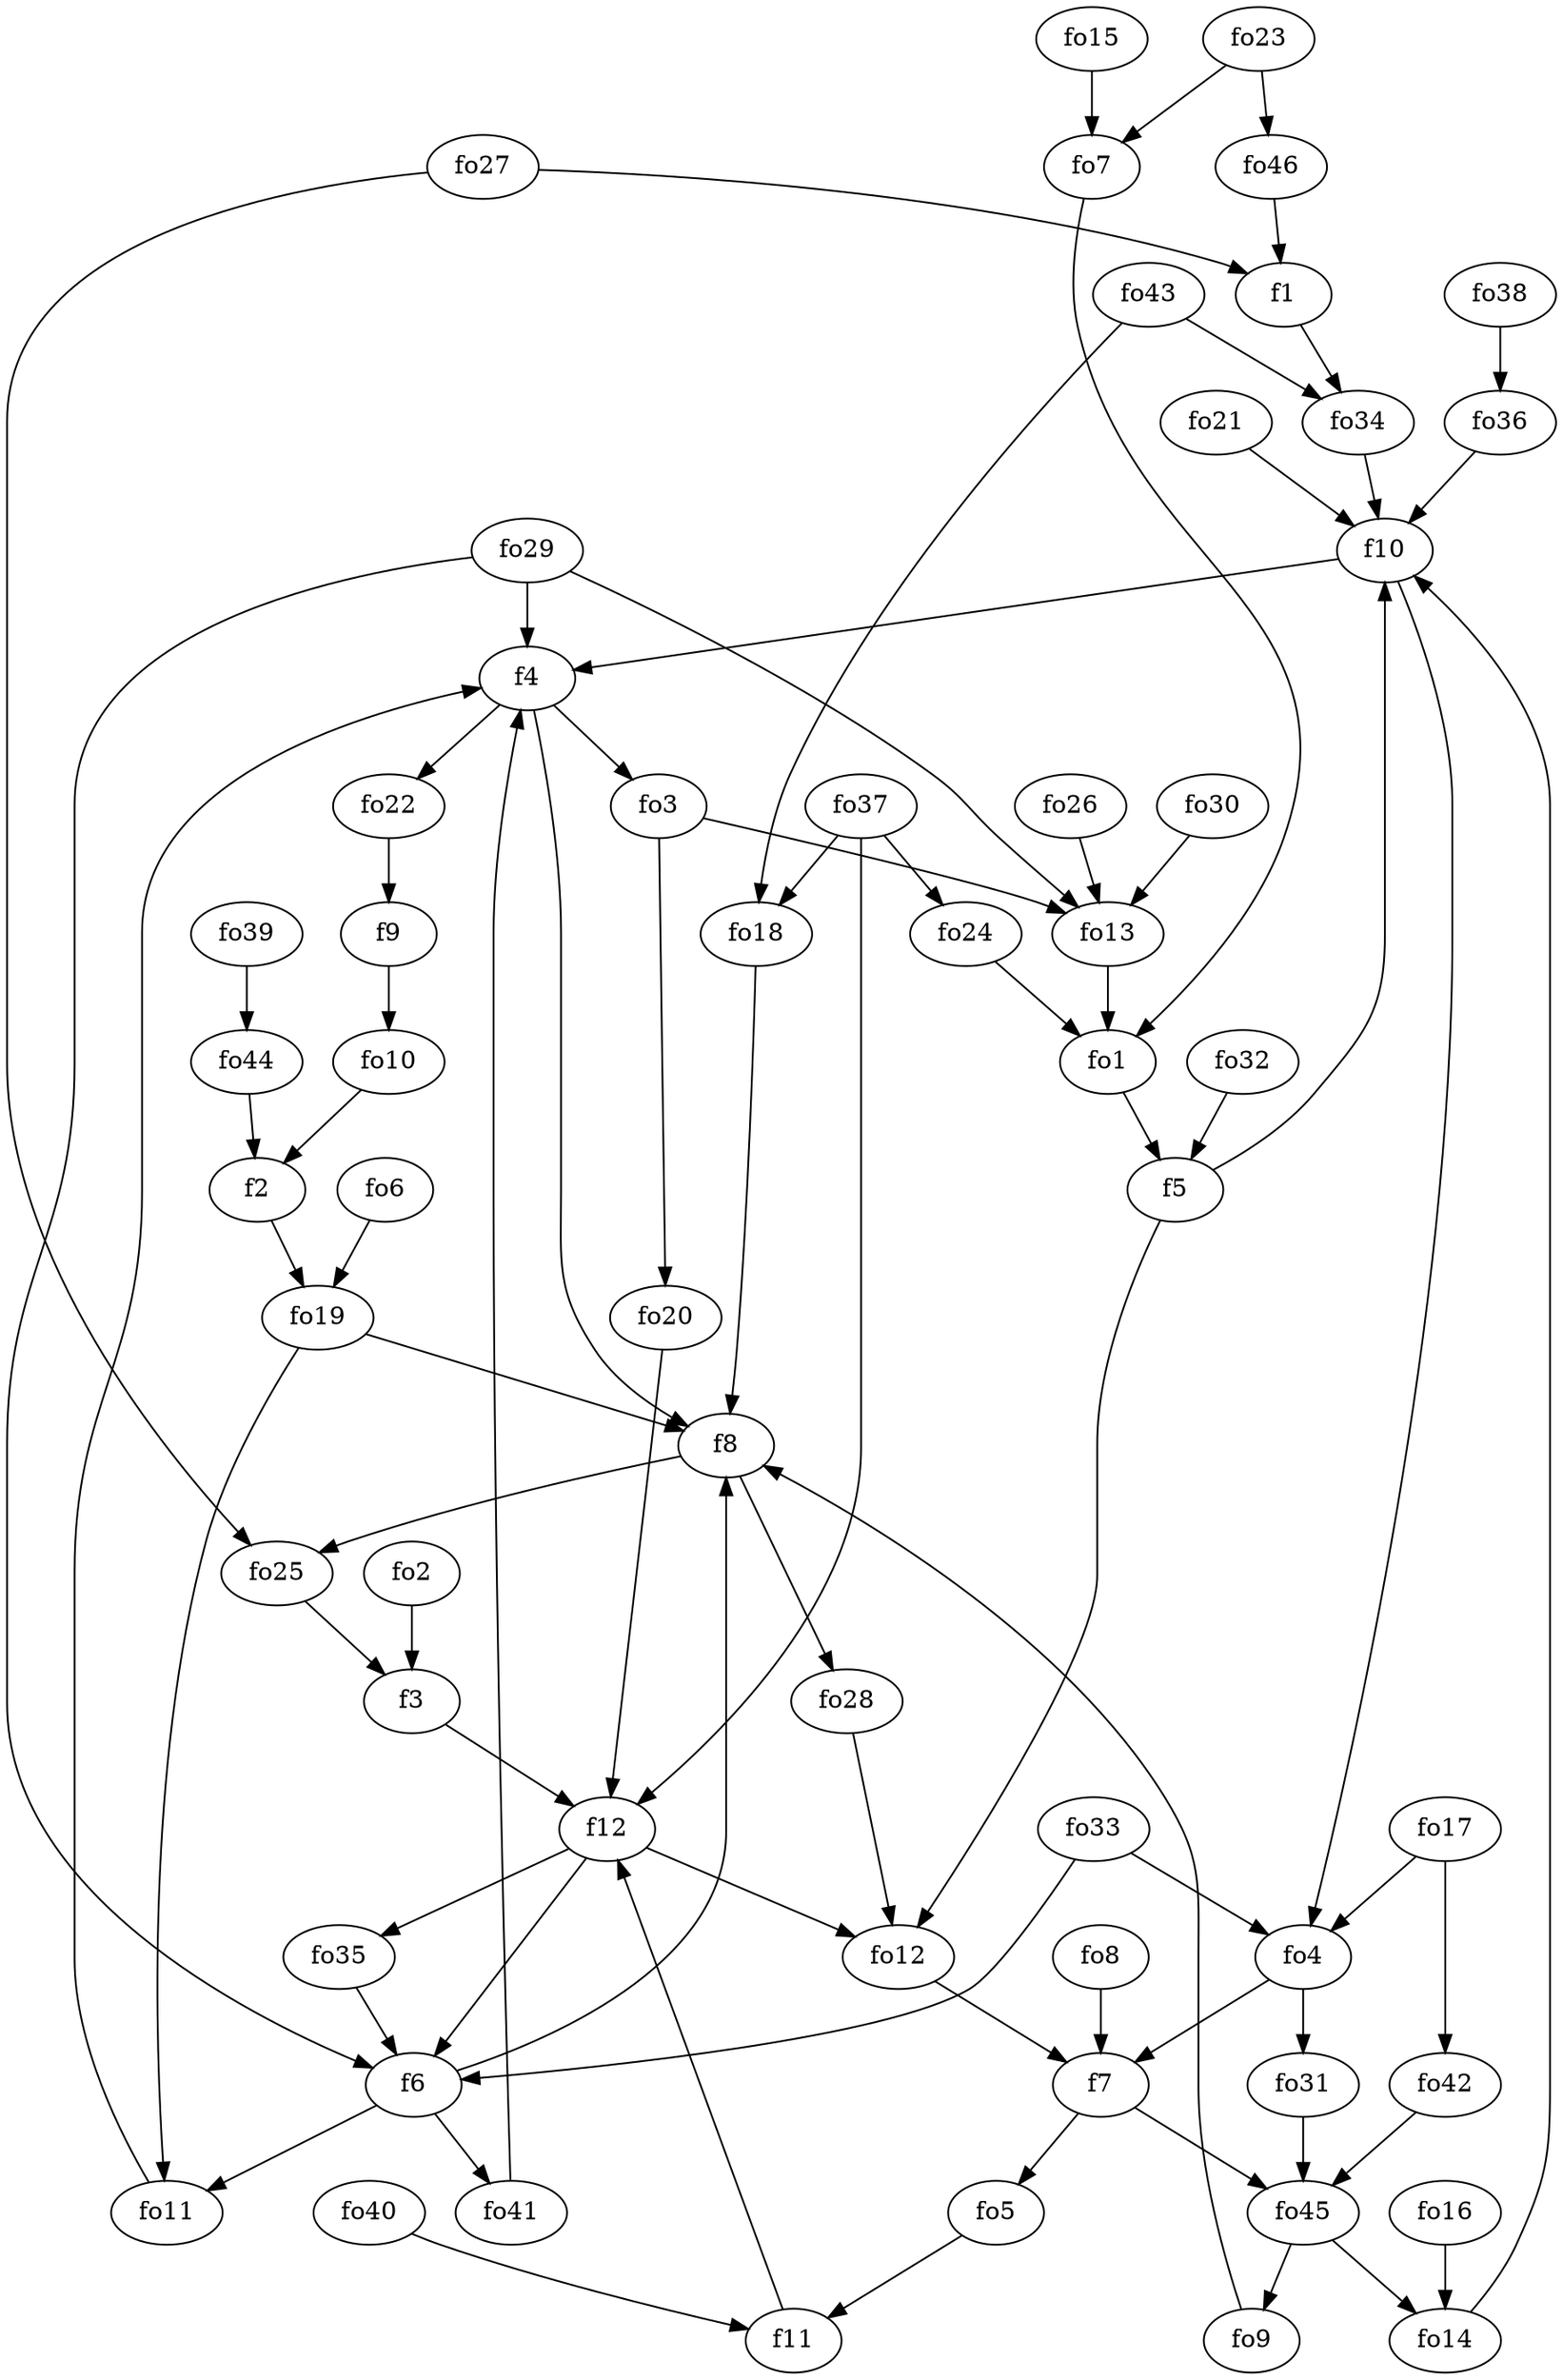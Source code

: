 strict digraph  {
f1;
f2;
f3;
f4;
f5;
f6;
f7;
f8;
f9;
f10;
f11;
f12;
fo1;
fo2;
fo3;
fo4;
fo5;
fo6;
fo7;
fo8;
fo9;
fo10;
fo11;
fo12;
fo13;
fo14;
fo15;
fo16;
fo17;
fo18;
fo19;
fo20;
fo21;
fo22;
fo23;
fo24;
fo25;
fo26;
fo27;
fo28;
fo29;
fo30;
fo31;
fo32;
fo33;
fo34;
fo35;
fo36;
fo37;
fo38;
fo39;
fo40;
fo41;
fo42;
fo43;
fo44;
fo45;
fo46;
f1 -> fo34  [weight=2];
f2 -> fo19  [weight=2];
f3 -> f12  [weight=2];
f4 -> fo3  [weight=2];
f4 -> fo22  [weight=2];
f4 -> f8  [weight=2];
f5 -> fo12  [weight=2];
f5 -> f10  [weight=2];
f6 -> fo41  [weight=2];
f6 -> f8  [weight=2];
f6 -> fo11  [weight=2];
f7 -> fo45  [weight=2];
f7 -> fo5  [weight=2];
f8 -> fo28  [weight=2];
f8 -> fo25  [weight=2];
f9 -> fo10  [weight=2];
f10 -> fo4  [weight=2];
f10 -> f4  [weight=2];
f11 -> f12  [weight=2];
f12 -> f6  [weight=2];
f12 -> fo12  [weight=2];
f12 -> fo35  [weight=2];
fo1 -> f5  [weight=2];
fo2 -> f3  [weight=2];
fo3 -> fo20  [weight=2];
fo3 -> fo13  [weight=2];
fo4 -> f7  [weight=2];
fo4 -> fo31  [weight=2];
fo5 -> f11  [weight=2];
fo6 -> fo19  [weight=2];
fo7 -> fo1  [weight=2];
fo8 -> f7  [weight=2];
fo9 -> f8  [weight=2];
fo10 -> f2  [weight=2];
fo11 -> f4  [weight=2];
fo12 -> f7  [weight=2];
fo13 -> fo1  [weight=2];
fo14 -> f10  [weight=2];
fo15 -> fo7  [weight=2];
fo16 -> fo14  [weight=2];
fo17 -> fo42  [weight=2];
fo17 -> fo4  [weight=2];
fo18 -> f8  [weight=2];
fo19 -> f8  [weight=2];
fo19 -> fo11  [weight=2];
fo20 -> f12  [weight=2];
fo21 -> f10  [weight=2];
fo22 -> f9  [weight=2];
fo23 -> fo46  [weight=2];
fo23 -> fo7  [weight=2];
fo24 -> fo1  [weight=2];
fo25 -> f3  [weight=2];
fo26 -> fo13  [weight=2];
fo27 -> f1  [weight=2];
fo27 -> fo25  [weight=2];
fo28 -> fo12  [weight=2];
fo29 -> fo13  [weight=2];
fo29 -> f4  [weight=2];
fo29 -> f6  [weight=2];
fo30 -> fo13  [weight=2];
fo31 -> fo45  [weight=2];
fo32 -> f5  [weight=2];
fo33 -> f6  [weight=2];
fo33 -> fo4  [weight=2];
fo34 -> f10  [weight=2];
fo35 -> f6  [weight=2];
fo36 -> f10  [weight=2];
fo37 -> f12  [weight=2];
fo37 -> fo18  [weight=2];
fo37 -> fo24  [weight=2];
fo38 -> fo36  [weight=2];
fo39 -> fo44  [weight=2];
fo40 -> f11  [weight=2];
fo41 -> f4  [weight=2];
fo42 -> fo45  [weight=2];
fo43 -> fo34  [weight=2];
fo43 -> fo18  [weight=2];
fo44 -> f2  [weight=2];
fo45 -> fo9  [weight=2];
fo45 -> fo14  [weight=2];
fo46 -> f1  [weight=2];
}
